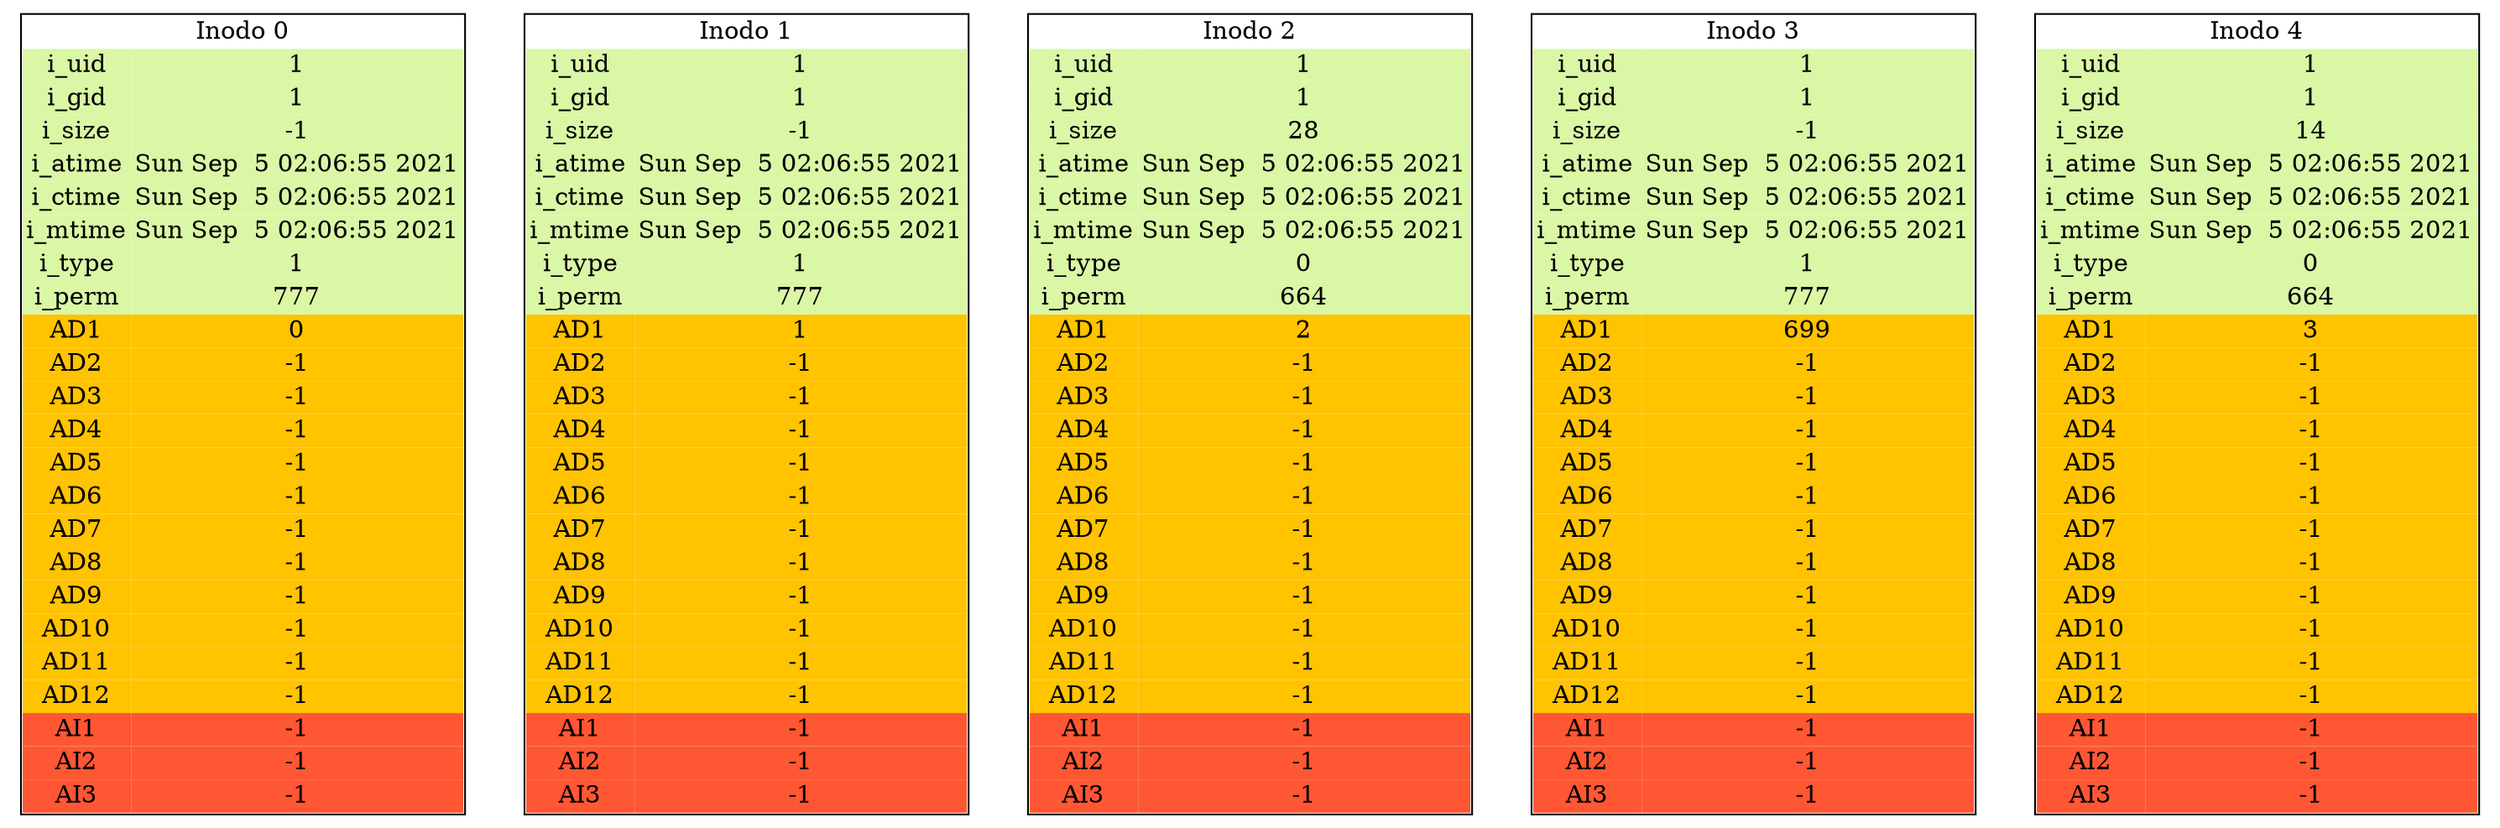 digraph {
i_0[ shape=plaintext label=< 
<table border="1" cellborder = "0" cellspacing='0'>
<tr><td colspan="3">Inodo 0</td></tr>
<tr><td bgcolor="#DAF7A6">i_uid</td><td bgcolor="#DAF7A6">1</td></tr>
<tr><td bgcolor="#DAF7A6">i_gid</td><td bgcolor="#DAF7A6">1</td></tr>
<tr><td bgcolor="#DAF7A6">i_size</td><td bgcolor="#DAF7A6">-1</td></tr>
<tr><td bgcolor="#DAF7A6">i_atime</td><td bgcolor="#DAF7A6">Sun Sep  5 02:06:55 2021
</td></tr>
<tr><td bgcolor="#DAF7A6">i_ctime</td><td bgcolor="#DAF7A6">Sun Sep  5 02:06:55 2021
</td></tr>
<tr><td bgcolor="#DAF7A6">i_mtime</td><td bgcolor="#DAF7A6">Sun Sep  5 02:06:55 2021
</td></tr>
<tr><td bgcolor="#DAF7A6">i_type</td><td bgcolor="#DAF7A6">1</td></tr>
<tr><td bgcolor="#DAF7A6">i_perm</td><td bgcolor="#DAF7A6">777</td></tr>
<tr><td bgcolor="#FFC300">AD1</td><td  bgcolor="#FFC300">0</td></tr>
<tr><td bgcolor="#FFC300">AD2</td><td  bgcolor="#FFC300">-1</td></tr>
<tr><td bgcolor="#FFC300">AD3</td><td  bgcolor="#FFC300">-1</td></tr>
<tr><td bgcolor="#FFC300">AD4</td><td  bgcolor="#FFC300">-1</td></tr>
<tr><td bgcolor="#FFC300">AD5</td><td  bgcolor="#FFC300">-1</td></tr>
<tr><td bgcolor="#FFC300">AD6</td><td  bgcolor="#FFC300">-1</td></tr>
<tr><td bgcolor="#FFC300">AD7</td><td  bgcolor="#FFC300">-1</td></tr>
<tr><td bgcolor="#FFC300">AD8</td><td  bgcolor="#FFC300">-1</td></tr>
<tr><td bgcolor="#FFC300">AD9</td><td  bgcolor="#FFC300">-1</td></tr>
<tr><td bgcolor="#FFC300">AD10</td><td  bgcolor="#FFC300">-1</td></tr>
<tr><td bgcolor="#FFC300">AD11</td><td  bgcolor="#FFC300">-1</td></tr>
<tr><td bgcolor="#FFC300">AD12</td><td  bgcolor="#FFC300">-1</td></tr>
<tr><td bgcolor="#FF5733">AI1</td><td bgcolor="#FF5733">-1</td></tr>
<tr><td bgcolor="#FF5733">AI2</td><td bgcolor="#FF5733">-1</td></tr>
<tr><td bgcolor="#FF5733">AI3</td><td bgcolor="#FF5733">-1</td></tr>
</table>
>];
i_1[ shape=plaintext label=< 
<table border="1" cellborder = "0" cellspacing='0'>
<tr><td colspan="3">Inodo 1</td></tr>
<tr><td bgcolor="#DAF7A6">i_uid</td><td bgcolor="#DAF7A6">1</td></tr>
<tr><td bgcolor="#DAF7A6">i_gid</td><td bgcolor="#DAF7A6">1</td></tr>
<tr><td bgcolor="#DAF7A6">i_size</td><td bgcolor="#DAF7A6">-1</td></tr>
<tr><td bgcolor="#DAF7A6">i_atime</td><td bgcolor="#DAF7A6">Sun Sep  5 02:06:55 2021
</td></tr>
<tr><td bgcolor="#DAF7A6">i_ctime</td><td bgcolor="#DAF7A6">Sun Sep  5 02:06:55 2021
</td></tr>
<tr><td bgcolor="#DAF7A6">i_mtime</td><td bgcolor="#DAF7A6">Sun Sep  5 02:06:55 2021
</td></tr>
<tr><td bgcolor="#DAF7A6">i_type</td><td bgcolor="#DAF7A6">1</td></tr>
<tr><td bgcolor="#DAF7A6">i_perm</td><td bgcolor="#DAF7A6">777</td></tr>
<tr><td bgcolor="#FFC300">AD1</td><td  bgcolor="#FFC300">1</td></tr>
<tr><td bgcolor="#FFC300">AD2</td><td  bgcolor="#FFC300">-1</td></tr>
<tr><td bgcolor="#FFC300">AD3</td><td  bgcolor="#FFC300">-1</td></tr>
<tr><td bgcolor="#FFC300">AD4</td><td  bgcolor="#FFC300">-1</td></tr>
<tr><td bgcolor="#FFC300">AD5</td><td  bgcolor="#FFC300">-1</td></tr>
<tr><td bgcolor="#FFC300">AD6</td><td  bgcolor="#FFC300">-1</td></tr>
<tr><td bgcolor="#FFC300">AD7</td><td  bgcolor="#FFC300">-1</td></tr>
<tr><td bgcolor="#FFC300">AD8</td><td  bgcolor="#FFC300">-1</td></tr>
<tr><td bgcolor="#FFC300">AD9</td><td  bgcolor="#FFC300">-1</td></tr>
<tr><td bgcolor="#FFC300">AD10</td><td  bgcolor="#FFC300">-1</td></tr>
<tr><td bgcolor="#FFC300">AD11</td><td  bgcolor="#FFC300">-1</td></tr>
<tr><td bgcolor="#FFC300">AD12</td><td  bgcolor="#FFC300">-1</td></tr>
<tr><td bgcolor="#FF5733">AI1</td><td bgcolor="#FF5733">-1</td></tr>
<tr><td bgcolor="#FF5733">AI2</td><td bgcolor="#FF5733">-1</td></tr>
<tr><td bgcolor="#FF5733">AI3</td><td bgcolor="#FF5733">-1</td></tr>
</table>
>];
i_2[ shape=plaintext label=< 
<table border="1" cellborder = "0" cellspacing='0'>
<tr><td colspan="3">Inodo 2</td></tr>
<tr><td bgcolor="#DAF7A6">i_uid</td><td bgcolor="#DAF7A6">1</td></tr>
<tr><td bgcolor="#DAF7A6">i_gid</td><td bgcolor="#DAF7A6">1</td></tr>
<tr><td bgcolor="#DAF7A6">i_size</td><td bgcolor="#DAF7A6">28</td></tr>
<tr><td bgcolor="#DAF7A6">i_atime</td><td bgcolor="#DAF7A6">Sun Sep  5 02:06:55 2021
</td></tr>
<tr><td bgcolor="#DAF7A6">i_ctime</td><td bgcolor="#DAF7A6">Sun Sep  5 02:06:55 2021
</td></tr>
<tr><td bgcolor="#DAF7A6">i_mtime</td><td bgcolor="#DAF7A6">Sun Sep  5 02:06:55 2021
</td></tr>
<tr><td bgcolor="#DAF7A6">i_type</td><td bgcolor="#DAF7A6">0</td></tr>
<tr><td bgcolor="#DAF7A6">i_perm</td><td bgcolor="#DAF7A6">664</td></tr>
<tr><td bgcolor="#FFC300">AD1</td><td  bgcolor="#FFC300">2</td></tr>
<tr><td bgcolor="#FFC300">AD2</td><td  bgcolor="#FFC300">-1</td></tr>
<tr><td bgcolor="#FFC300">AD3</td><td  bgcolor="#FFC300">-1</td></tr>
<tr><td bgcolor="#FFC300">AD4</td><td  bgcolor="#FFC300">-1</td></tr>
<tr><td bgcolor="#FFC300">AD5</td><td  bgcolor="#FFC300">-1</td></tr>
<tr><td bgcolor="#FFC300">AD6</td><td  bgcolor="#FFC300">-1</td></tr>
<tr><td bgcolor="#FFC300">AD7</td><td  bgcolor="#FFC300">-1</td></tr>
<tr><td bgcolor="#FFC300">AD8</td><td  bgcolor="#FFC300">-1</td></tr>
<tr><td bgcolor="#FFC300">AD9</td><td  bgcolor="#FFC300">-1</td></tr>
<tr><td bgcolor="#FFC300">AD10</td><td  bgcolor="#FFC300">-1</td></tr>
<tr><td bgcolor="#FFC300">AD11</td><td  bgcolor="#FFC300">-1</td></tr>
<tr><td bgcolor="#FFC300">AD12</td><td  bgcolor="#FFC300">-1</td></tr>
<tr><td bgcolor="#FF5733">AI1</td><td bgcolor="#FF5733">-1</td></tr>
<tr><td bgcolor="#FF5733">AI2</td><td bgcolor="#FF5733">-1</td></tr>
<tr><td bgcolor="#FF5733">AI3</td><td bgcolor="#FF5733">-1</td></tr>
</table>
>];
i_3[ shape=plaintext label=< 
<table border="1" cellborder = "0" cellspacing='0'>
<tr><td colspan="3">Inodo 3</td></tr>
<tr><td bgcolor="#DAF7A6">i_uid</td><td bgcolor="#DAF7A6">1</td></tr>
<tr><td bgcolor="#DAF7A6">i_gid</td><td bgcolor="#DAF7A6">1</td></tr>
<tr><td bgcolor="#DAF7A6">i_size</td><td bgcolor="#DAF7A6">-1</td></tr>
<tr><td bgcolor="#DAF7A6">i_atime</td><td bgcolor="#DAF7A6">Sun Sep  5 02:06:55 2021
</td></tr>
<tr><td bgcolor="#DAF7A6">i_ctime</td><td bgcolor="#DAF7A6">Sun Sep  5 02:06:55 2021
</td></tr>
<tr><td bgcolor="#DAF7A6">i_mtime</td><td bgcolor="#DAF7A6">Sun Sep  5 02:06:55 2021
</td></tr>
<tr><td bgcolor="#DAF7A6">i_type</td><td bgcolor="#DAF7A6">1</td></tr>
<tr><td bgcolor="#DAF7A6">i_perm</td><td bgcolor="#DAF7A6">777</td></tr>
<tr><td bgcolor="#FFC300">AD1</td><td  bgcolor="#FFC300">699</td></tr>
<tr><td bgcolor="#FFC300">AD2</td><td  bgcolor="#FFC300">-1</td></tr>
<tr><td bgcolor="#FFC300">AD3</td><td  bgcolor="#FFC300">-1</td></tr>
<tr><td bgcolor="#FFC300">AD4</td><td  bgcolor="#FFC300">-1</td></tr>
<tr><td bgcolor="#FFC300">AD5</td><td  bgcolor="#FFC300">-1</td></tr>
<tr><td bgcolor="#FFC300">AD6</td><td  bgcolor="#FFC300">-1</td></tr>
<tr><td bgcolor="#FFC300">AD7</td><td  bgcolor="#FFC300">-1</td></tr>
<tr><td bgcolor="#FFC300">AD8</td><td  bgcolor="#FFC300">-1</td></tr>
<tr><td bgcolor="#FFC300">AD9</td><td  bgcolor="#FFC300">-1</td></tr>
<tr><td bgcolor="#FFC300">AD10</td><td  bgcolor="#FFC300">-1</td></tr>
<tr><td bgcolor="#FFC300">AD11</td><td  bgcolor="#FFC300">-1</td></tr>
<tr><td bgcolor="#FFC300">AD12</td><td  bgcolor="#FFC300">-1</td></tr>
<tr><td bgcolor="#FF5733">AI1</td><td bgcolor="#FF5733">-1</td></tr>
<tr><td bgcolor="#FF5733">AI2</td><td bgcolor="#FF5733">-1</td></tr>
<tr><td bgcolor="#FF5733">AI3</td><td bgcolor="#FF5733">-1</td></tr>
</table>
>];
i_4[ shape=plaintext label=< 
<table border="1" cellborder = "0" cellspacing='0'>
<tr><td colspan="3">Inodo 4</td></tr>
<tr><td bgcolor="#DAF7A6">i_uid</td><td bgcolor="#DAF7A6">1</td></tr>
<tr><td bgcolor="#DAF7A6">i_gid</td><td bgcolor="#DAF7A6">1</td></tr>
<tr><td bgcolor="#DAF7A6">i_size</td><td bgcolor="#DAF7A6">14</td></tr>
<tr><td bgcolor="#DAF7A6">i_atime</td><td bgcolor="#DAF7A6">Sun Sep  5 02:06:55 2021
</td></tr>
<tr><td bgcolor="#DAF7A6">i_ctime</td><td bgcolor="#DAF7A6">Sun Sep  5 02:06:55 2021
</td></tr>
<tr><td bgcolor="#DAF7A6">i_mtime</td><td bgcolor="#DAF7A6">Sun Sep  5 02:06:55 2021
</td></tr>
<tr><td bgcolor="#DAF7A6">i_type</td><td bgcolor="#DAF7A6">0</td></tr>
<tr><td bgcolor="#DAF7A6">i_perm</td><td bgcolor="#DAF7A6">664</td></tr>
<tr><td bgcolor="#FFC300">AD1</td><td  bgcolor="#FFC300">3</td></tr>
<tr><td bgcolor="#FFC300">AD2</td><td  bgcolor="#FFC300">-1</td></tr>
<tr><td bgcolor="#FFC300">AD3</td><td  bgcolor="#FFC300">-1</td></tr>
<tr><td bgcolor="#FFC300">AD4</td><td  bgcolor="#FFC300">-1</td></tr>
<tr><td bgcolor="#FFC300">AD5</td><td  bgcolor="#FFC300">-1</td></tr>
<tr><td bgcolor="#FFC300">AD6</td><td  bgcolor="#FFC300">-1</td></tr>
<tr><td bgcolor="#FFC300">AD7</td><td  bgcolor="#FFC300">-1</td></tr>
<tr><td bgcolor="#FFC300">AD8</td><td  bgcolor="#FFC300">-1</td></tr>
<tr><td bgcolor="#FFC300">AD9</td><td  bgcolor="#FFC300">-1</td></tr>
<tr><td bgcolor="#FFC300">AD10</td><td  bgcolor="#FFC300">-1</td></tr>
<tr><td bgcolor="#FFC300">AD11</td><td  bgcolor="#FFC300">-1</td></tr>
<tr><td bgcolor="#FFC300">AD12</td><td  bgcolor="#FFC300">-1</td></tr>
<tr><td bgcolor="#FF5733">AI1</td><td bgcolor="#FF5733">-1</td></tr>
<tr><td bgcolor="#FF5733">AI2</td><td bgcolor="#FF5733">-1</td></tr>
<tr><td bgcolor="#FF5733">AI3</td><td bgcolor="#FF5733">-1</td></tr>
</table>
>];
}
